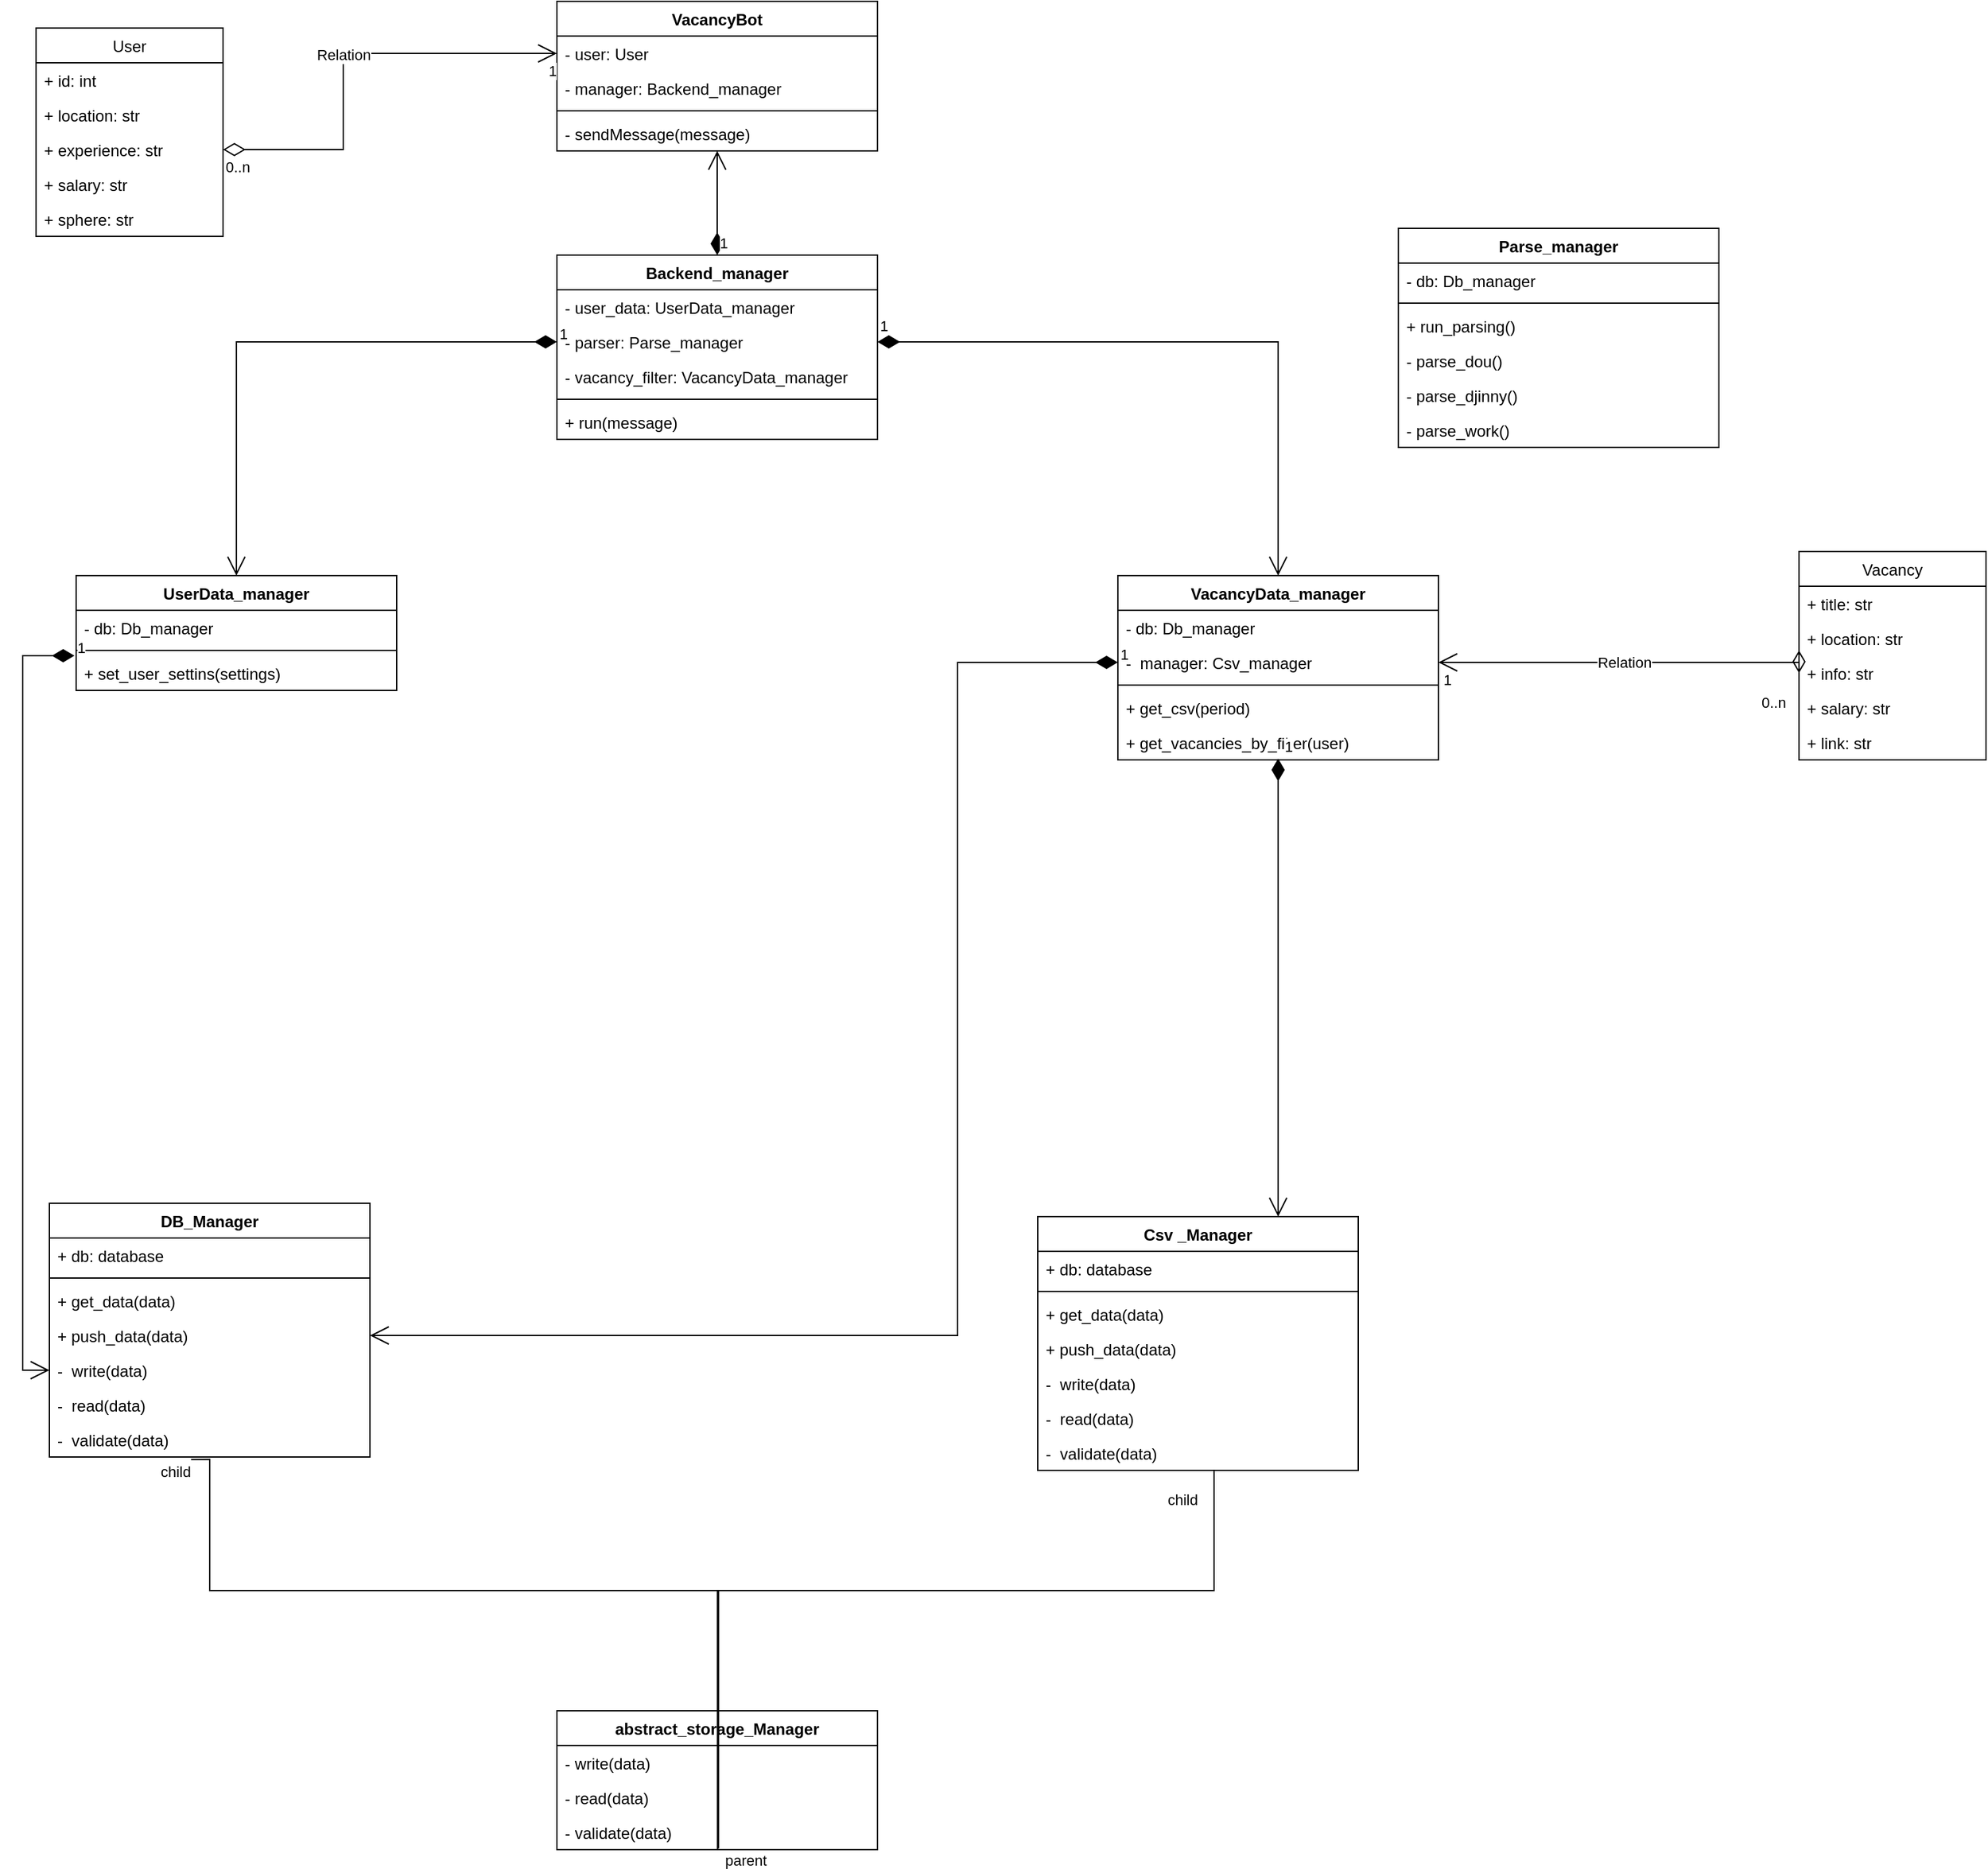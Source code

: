 <mxfile>
    <diagram id="bPilOv5FMMAtIvEvv-Nz" name="Page-1">
        <mxGraphModel dx="1569" dy="850" grid="1" gridSize="10" guides="1" tooltips="1" connect="1" arrows="1" fold="1" page="0" pageScale="1" pageWidth="850" pageHeight="1100" math="0" shadow="0">
            <root>
                <mxCell id="0"/>
                <mxCell id="1" parent="0"/>
                <mxCell id="SyYwVAlzLbMXU-emxfK7-1" value="Vacancy" style="swimlane;fontStyle=0;childLayout=stackLayout;horizontal=1;startSize=26;fillColor=none;horizontalStack=0;resizeParent=1;resizeParentMax=0;resizeLast=0;collapsible=1;marginBottom=0;" parent="1" vertex="1">
                    <mxGeometry x="1650" y="622" width="140" height="156" as="geometry"/>
                </mxCell>
                <mxCell id="SyYwVAlzLbMXU-emxfK7-2" value="+ title: str" style="text;strokeColor=none;fillColor=none;align=left;verticalAlign=top;spacingLeft=4;spacingRight=4;overflow=hidden;rotatable=0;points=[[0,0.5],[1,0.5]];portConstraint=eastwest;" parent="SyYwVAlzLbMXU-emxfK7-1" vertex="1">
                    <mxGeometry y="26" width="140" height="26" as="geometry"/>
                </mxCell>
                <mxCell id="SyYwVAlzLbMXU-emxfK7-3" value="+ location: str" style="text;strokeColor=none;fillColor=none;align=left;verticalAlign=top;spacingLeft=4;spacingRight=4;overflow=hidden;rotatable=0;points=[[0,0.5],[1,0.5]];portConstraint=eastwest;" parent="SyYwVAlzLbMXU-emxfK7-1" vertex="1">
                    <mxGeometry y="52" width="140" height="26" as="geometry"/>
                </mxCell>
                <mxCell id="SyYwVAlzLbMXU-emxfK7-4" value="+ info: str" style="text;strokeColor=none;fillColor=none;align=left;verticalAlign=top;spacingLeft=4;spacingRight=4;overflow=hidden;rotatable=0;points=[[0,0.5],[1,0.5]];portConstraint=eastwest;" parent="SyYwVAlzLbMXU-emxfK7-1" vertex="1">
                    <mxGeometry y="78" width="140" height="26" as="geometry"/>
                </mxCell>
                <mxCell id="SyYwVAlzLbMXU-emxfK7-5" value="+ salary: str" style="text;strokeColor=none;fillColor=none;align=left;verticalAlign=top;spacingLeft=4;spacingRight=4;overflow=hidden;rotatable=0;points=[[0,0.5],[1,0.5]];portConstraint=eastwest;" parent="SyYwVAlzLbMXU-emxfK7-1" vertex="1">
                    <mxGeometry y="104" width="140" height="26" as="geometry"/>
                </mxCell>
                <mxCell id="SyYwVAlzLbMXU-emxfK7-6" value="+ link: str" style="text;strokeColor=none;fillColor=none;align=left;verticalAlign=top;spacingLeft=4;spacingRight=4;overflow=hidden;rotatable=0;points=[[0,0.5],[1,0.5]];portConstraint=eastwest;" parent="SyYwVAlzLbMXU-emxfK7-1" vertex="1">
                    <mxGeometry y="130" width="140" height="26" as="geometry"/>
                </mxCell>
                <mxCell id="SyYwVAlzLbMXU-emxfK7-7" value="User" style="swimlane;fontStyle=0;childLayout=stackLayout;horizontal=1;startSize=26;fillColor=none;horizontalStack=0;resizeParent=1;resizeParentMax=0;resizeLast=0;collapsible=1;marginBottom=0;" parent="1" vertex="1">
                    <mxGeometry x="330" y="230" width="140" height="156" as="geometry"/>
                </mxCell>
                <mxCell id="SyYwVAlzLbMXU-emxfK7-8" value="+ id: int" style="text;strokeColor=none;fillColor=none;align=left;verticalAlign=top;spacingLeft=4;spacingRight=4;overflow=hidden;rotatable=0;points=[[0,0.5],[1,0.5]];portConstraint=eastwest;" parent="SyYwVAlzLbMXU-emxfK7-7" vertex="1">
                    <mxGeometry y="26" width="140" height="26" as="geometry"/>
                </mxCell>
                <mxCell id="SyYwVAlzLbMXU-emxfK7-9" value="+ location: str" style="text;strokeColor=none;fillColor=none;align=left;verticalAlign=top;spacingLeft=4;spacingRight=4;overflow=hidden;rotatable=0;points=[[0,0.5],[1,0.5]];portConstraint=eastwest;" parent="SyYwVAlzLbMXU-emxfK7-7" vertex="1">
                    <mxGeometry y="52" width="140" height="26" as="geometry"/>
                </mxCell>
                <mxCell id="SyYwVAlzLbMXU-emxfK7-10" value="+ experience: str" style="text;strokeColor=none;fillColor=none;align=left;verticalAlign=top;spacingLeft=4;spacingRight=4;overflow=hidden;rotatable=0;points=[[0,0.5],[1,0.5]];portConstraint=eastwest;" parent="SyYwVAlzLbMXU-emxfK7-7" vertex="1">
                    <mxGeometry y="78" width="140" height="26" as="geometry"/>
                </mxCell>
                <mxCell id="SyYwVAlzLbMXU-emxfK7-11" value="+ salary: str" style="text;strokeColor=none;fillColor=none;align=left;verticalAlign=top;spacingLeft=4;spacingRight=4;overflow=hidden;rotatable=0;points=[[0,0.5],[1,0.5]];portConstraint=eastwest;" parent="SyYwVAlzLbMXU-emxfK7-7" vertex="1">
                    <mxGeometry y="104" width="140" height="26" as="geometry"/>
                </mxCell>
                <mxCell id="SyYwVAlzLbMXU-emxfK7-12" value="+ sphere: str" style="text;strokeColor=none;fillColor=none;align=left;verticalAlign=top;spacingLeft=4;spacingRight=4;overflow=hidden;rotatable=0;points=[[0,0.5],[1,0.5]];portConstraint=eastwest;" parent="SyYwVAlzLbMXU-emxfK7-7" vertex="1">
                    <mxGeometry y="130" width="140" height="26" as="geometry"/>
                </mxCell>
                <mxCell id="SyYwVAlzLbMXU-emxfK7-14" value="VacancyBot" style="swimlane;fontStyle=1;align=center;verticalAlign=top;childLayout=stackLayout;horizontal=1;startSize=26;horizontalStack=0;resizeParent=1;resizeParentMax=0;resizeLast=0;collapsible=1;marginBottom=0;" parent="1" vertex="1">
                    <mxGeometry x="720" y="210" width="240" height="112" as="geometry"/>
                </mxCell>
                <mxCell id="SyYwVAlzLbMXU-emxfK7-15" value="- user: User" style="text;strokeColor=none;fillColor=none;align=left;verticalAlign=top;spacingLeft=4;spacingRight=4;overflow=hidden;rotatable=0;points=[[0,0.5],[1,0.5]];portConstraint=eastwest;" parent="SyYwVAlzLbMXU-emxfK7-14" vertex="1">
                    <mxGeometry y="26" width="240" height="26" as="geometry"/>
                </mxCell>
                <mxCell id="u1WX5PTqf68Dm8TgfRsY-1" value="- manager: Backend_manager" style="text;strokeColor=none;fillColor=none;align=left;verticalAlign=top;spacingLeft=4;spacingRight=4;overflow=hidden;rotatable=0;points=[[0,0.5],[1,0.5]];portConstraint=eastwest;" parent="SyYwVAlzLbMXU-emxfK7-14" vertex="1">
                    <mxGeometry y="52" width="240" height="26" as="geometry"/>
                </mxCell>
                <mxCell id="SyYwVAlzLbMXU-emxfK7-16" value="" style="line;strokeWidth=1;fillColor=none;align=left;verticalAlign=middle;spacingTop=-1;spacingLeft=3;spacingRight=3;rotatable=0;labelPosition=right;points=[];portConstraint=eastwest;" parent="SyYwVAlzLbMXU-emxfK7-14" vertex="1">
                    <mxGeometry y="78" width="240" height="8" as="geometry"/>
                </mxCell>
                <mxCell id="SyYwVAlzLbMXU-emxfK7-17" value="- sendMessage(message)" style="text;strokeColor=none;fillColor=none;align=left;verticalAlign=top;spacingLeft=4;spacingRight=4;overflow=hidden;rotatable=0;points=[[0,0.5],[1,0.5]];portConstraint=eastwest;" parent="SyYwVAlzLbMXU-emxfK7-14" vertex="1">
                    <mxGeometry y="86" width="240" height="26" as="geometry"/>
                </mxCell>
                <mxCell id="SyYwVAlzLbMXU-emxfK7-18" value="Backend_manager" style="swimlane;fontStyle=1;align=center;verticalAlign=top;childLayout=stackLayout;horizontal=1;startSize=26;horizontalStack=0;resizeParent=1;resizeParentMax=0;resizeLast=0;collapsible=1;marginBottom=0;" parent="1" vertex="1">
                    <mxGeometry x="720" y="400" width="240" height="138" as="geometry"/>
                </mxCell>
                <mxCell id="SyYwVAlzLbMXU-emxfK7-26" value="- user_data: UserData_manager&#10;" style="text;strokeColor=none;fillColor=none;align=left;verticalAlign=top;spacingLeft=4;spacingRight=4;overflow=hidden;rotatable=0;points=[[0,0.5],[1,0.5]];portConstraint=eastwest;" parent="SyYwVAlzLbMXU-emxfK7-18" vertex="1">
                    <mxGeometry y="26" width="240" height="26" as="geometry"/>
                </mxCell>
                <mxCell id="SyYwVAlzLbMXU-emxfK7-28" value="- parser: Parse_manager&#10;" style="text;strokeColor=none;fillColor=none;align=left;verticalAlign=top;spacingLeft=4;spacingRight=4;overflow=hidden;rotatable=0;points=[[0,0.5],[1,0.5]];portConstraint=eastwest;" parent="SyYwVAlzLbMXU-emxfK7-18" vertex="1">
                    <mxGeometry y="52" width="240" height="26" as="geometry"/>
                </mxCell>
                <mxCell id="SyYwVAlzLbMXU-emxfK7-27" value="- vacancy_filter: VacancyData_manager&#10;" style="text;strokeColor=none;fillColor=none;align=left;verticalAlign=top;spacingLeft=4;spacingRight=4;overflow=hidden;rotatable=0;points=[[0,0.5],[1,0.5]];portConstraint=eastwest;" parent="SyYwVAlzLbMXU-emxfK7-18" vertex="1">
                    <mxGeometry y="78" width="240" height="26" as="geometry"/>
                </mxCell>
                <mxCell id="SyYwVAlzLbMXU-emxfK7-20" value="" style="line;strokeWidth=1;fillColor=none;align=left;verticalAlign=middle;spacingTop=-1;spacingLeft=3;spacingRight=3;rotatable=0;labelPosition=right;points=[];portConstraint=eastwest;" parent="SyYwVAlzLbMXU-emxfK7-18" vertex="1">
                    <mxGeometry y="104" width="240" height="8" as="geometry"/>
                </mxCell>
                <mxCell id="SyYwVAlzLbMXU-emxfK7-21" value="+ run(message)" style="text;strokeColor=none;fillColor=none;align=left;verticalAlign=top;spacingLeft=4;spacingRight=4;overflow=hidden;rotatable=0;points=[[0,0.5],[1,0.5]];portConstraint=eastwest;" parent="SyYwVAlzLbMXU-emxfK7-18" vertex="1">
                    <mxGeometry y="112" width="240" height="26" as="geometry"/>
                </mxCell>
                <mxCell id="SyYwVAlzLbMXU-emxfK7-29" value="UserData_manager" style="swimlane;fontStyle=1;align=center;verticalAlign=top;childLayout=stackLayout;horizontal=1;startSize=26;horizontalStack=0;resizeParent=1;resizeParentMax=0;resizeLast=0;collapsible=1;marginBottom=0;" parent="1" vertex="1">
                    <mxGeometry x="360" y="640" width="240" height="86" as="geometry"/>
                </mxCell>
                <mxCell id="SyYwVAlzLbMXU-emxfK7-30" value="- db: Db_manager&#10;" style="text;strokeColor=none;fillColor=none;align=left;verticalAlign=top;spacingLeft=4;spacingRight=4;overflow=hidden;rotatable=0;points=[[0,0.5],[1,0.5]];portConstraint=eastwest;" parent="SyYwVAlzLbMXU-emxfK7-29" vertex="1">
                    <mxGeometry y="26" width="240" height="26" as="geometry"/>
                </mxCell>
                <mxCell id="SyYwVAlzLbMXU-emxfK7-34" value="" style="line;strokeWidth=1;fillColor=none;align=left;verticalAlign=middle;spacingTop=-1;spacingLeft=3;spacingRight=3;rotatable=0;labelPosition=right;points=[];portConstraint=eastwest;" parent="SyYwVAlzLbMXU-emxfK7-29" vertex="1">
                    <mxGeometry y="52" width="240" height="8" as="geometry"/>
                </mxCell>
                <mxCell id="SyYwVAlzLbMXU-emxfK7-35" value="+ set_user_settins(settings)" style="text;strokeColor=none;fillColor=none;align=left;verticalAlign=top;spacingLeft=4;spacingRight=4;overflow=hidden;rotatable=0;points=[[0,0.5],[1,0.5]];portConstraint=eastwest;" parent="SyYwVAlzLbMXU-emxfK7-29" vertex="1">
                    <mxGeometry y="60" width="240" height="26" as="geometry"/>
                </mxCell>
                <mxCell id="SyYwVAlzLbMXU-emxfK7-36" value="Parse_manager" style="swimlane;fontStyle=1;align=center;verticalAlign=top;childLayout=stackLayout;horizontal=1;startSize=26;horizontalStack=0;resizeParent=1;resizeParentMax=0;resizeLast=0;collapsible=1;marginBottom=0;" parent="1" vertex="1">
                    <mxGeometry x="1350" y="380" width="240" height="164" as="geometry"/>
                </mxCell>
                <mxCell id="SyYwVAlzLbMXU-emxfK7-92" value="- db: Db_manager&#10;" style="text;strokeColor=none;fillColor=none;align=left;verticalAlign=top;spacingLeft=4;spacingRight=4;overflow=hidden;rotatable=0;points=[[0,0.5],[1,0.5]];portConstraint=eastwest;" parent="SyYwVAlzLbMXU-emxfK7-36" vertex="1">
                    <mxGeometry y="26" width="240" height="26" as="geometry"/>
                </mxCell>
                <mxCell id="SyYwVAlzLbMXU-emxfK7-41" value="" style="line;strokeWidth=1;fillColor=none;align=left;verticalAlign=middle;spacingTop=-1;spacingLeft=3;spacingRight=3;rotatable=0;labelPosition=right;points=[];portConstraint=eastwest;" parent="SyYwVAlzLbMXU-emxfK7-36" vertex="1">
                    <mxGeometry y="52" width="240" height="8" as="geometry"/>
                </mxCell>
                <mxCell id="SyYwVAlzLbMXU-emxfK7-91" value="+ run_parsing()" style="text;strokeColor=none;fillColor=none;align=left;verticalAlign=top;spacingLeft=4;spacingRight=4;overflow=hidden;rotatable=0;points=[[0,0.5],[1,0.5]];portConstraint=eastwest;" parent="SyYwVAlzLbMXU-emxfK7-36" vertex="1">
                    <mxGeometry y="60" width="240" height="26" as="geometry"/>
                </mxCell>
                <mxCell id="SyYwVAlzLbMXU-emxfK7-42" value="- parse_dou()" style="text;strokeColor=none;fillColor=none;align=left;verticalAlign=top;spacingLeft=4;spacingRight=4;overflow=hidden;rotatable=0;points=[[0,0.5],[1,0.5]];portConstraint=eastwest;" parent="SyYwVAlzLbMXU-emxfK7-36" vertex="1">
                    <mxGeometry y="86" width="240" height="26" as="geometry"/>
                </mxCell>
                <mxCell id="SyYwVAlzLbMXU-emxfK7-83" value="- parse_djinny()" style="text;strokeColor=none;fillColor=none;align=left;verticalAlign=top;spacingLeft=4;spacingRight=4;overflow=hidden;rotatable=0;points=[[0,0.5],[1,0.5]];portConstraint=eastwest;" parent="SyYwVAlzLbMXU-emxfK7-36" vertex="1">
                    <mxGeometry y="112" width="240" height="26" as="geometry"/>
                </mxCell>
                <mxCell id="SyYwVAlzLbMXU-emxfK7-82" value="- parse_work()" style="text;strokeColor=none;fillColor=none;align=left;verticalAlign=top;spacingLeft=4;spacingRight=4;overflow=hidden;rotatable=0;points=[[0,0.5],[1,0.5]];portConstraint=eastwest;" parent="SyYwVAlzLbMXU-emxfK7-36" vertex="1">
                    <mxGeometry y="138" width="240" height="26" as="geometry"/>
                </mxCell>
                <mxCell id="SyYwVAlzLbMXU-emxfK7-50" value="VacancyData_manager" style="swimlane;fontStyle=1;align=center;verticalAlign=top;childLayout=stackLayout;horizontal=1;startSize=26;horizontalStack=0;resizeParent=1;resizeParentMax=0;resizeLast=0;collapsible=1;marginBottom=0;" parent="1" vertex="1">
                    <mxGeometry x="1140" y="640" width="240" height="138" as="geometry"/>
                </mxCell>
                <mxCell id="SyYwVAlzLbMXU-emxfK7-84" value="- db: Db_manager&#10;" style="text;strokeColor=none;fillColor=none;align=left;verticalAlign=top;spacingLeft=4;spacingRight=4;overflow=hidden;rotatable=0;points=[[0,0.5],[1,0.5]];portConstraint=eastwest;" parent="SyYwVAlzLbMXU-emxfK7-50" vertex="1">
                    <mxGeometry y="26" width="240" height="26" as="geometry"/>
                </mxCell>
                <mxCell id="SyYwVAlzLbMXU-emxfK7-86" value="-  manager: Csv_manager&#10;" style="text;strokeColor=none;fillColor=none;align=left;verticalAlign=top;spacingLeft=4;spacingRight=4;overflow=hidden;rotatable=0;points=[[0,0.5],[1,0.5]];portConstraint=eastwest;" parent="SyYwVAlzLbMXU-emxfK7-50" vertex="1">
                    <mxGeometry y="52" width="240" height="26" as="geometry"/>
                </mxCell>
                <mxCell id="SyYwVAlzLbMXU-emxfK7-55" value="" style="line;strokeWidth=1;fillColor=none;align=left;verticalAlign=middle;spacingTop=-1;spacingLeft=3;spacingRight=3;rotatable=0;labelPosition=right;points=[];portConstraint=eastwest;" parent="SyYwVAlzLbMXU-emxfK7-50" vertex="1">
                    <mxGeometry y="78" width="240" height="8" as="geometry"/>
                </mxCell>
                <mxCell id="SyYwVAlzLbMXU-emxfK7-56" value="+ get_csv(period)" style="text;strokeColor=none;fillColor=none;align=left;verticalAlign=top;spacingLeft=4;spacingRight=4;overflow=hidden;rotatable=0;points=[[0,0.5],[1,0.5]];portConstraint=eastwest;" parent="SyYwVAlzLbMXU-emxfK7-50" vertex="1">
                    <mxGeometry y="86" width="240" height="26" as="geometry"/>
                </mxCell>
                <mxCell id="SyYwVAlzLbMXU-emxfK7-85" value="+ get_vacancies_by_filter(user)" style="text;strokeColor=none;fillColor=none;align=left;verticalAlign=top;spacingLeft=4;spacingRight=4;overflow=hidden;rotatable=0;points=[[0,0.5],[1,0.5]];portConstraint=eastwest;" parent="SyYwVAlzLbMXU-emxfK7-50" vertex="1">
                    <mxGeometry y="112" width="240" height="26" as="geometry"/>
                </mxCell>
                <mxCell id="SyYwVAlzLbMXU-emxfK7-57" value="abstract_storage_Manager" style="swimlane;fontStyle=1;align=center;verticalAlign=top;childLayout=stackLayout;horizontal=1;startSize=26;horizontalStack=0;resizeParent=1;resizeParentMax=0;resizeLast=0;collapsible=1;marginBottom=0;" parent="1" vertex="1">
                    <mxGeometry x="720" y="1490" width="240" height="104" as="geometry"/>
                </mxCell>
                <mxCell id="SyYwVAlzLbMXU-emxfK7-63" value="- write(data)&#10;" style="text;strokeColor=none;fillColor=none;align=left;verticalAlign=top;spacingLeft=4;spacingRight=4;overflow=hidden;rotatable=0;points=[[0,0.5],[1,0.5]];portConstraint=eastwest;" parent="SyYwVAlzLbMXU-emxfK7-57" vertex="1">
                    <mxGeometry y="26" width="240" height="26" as="geometry"/>
                </mxCell>
                <mxCell id="SyYwVAlzLbMXU-emxfK7-65" value="- read(data)&#10;" style="text;strokeColor=none;fillColor=none;align=left;verticalAlign=top;spacingLeft=4;spacingRight=4;overflow=hidden;rotatable=0;points=[[0,0.5],[1,0.5]];portConstraint=eastwest;" parent="SyYwVAlzLbMXU-emxfK7-57" vertex="1">
                    <mxGeometry y="52" width="240" height="26" as="geometry"/>
                </mxCell>
                <mxCell id="SyYwVAlzLbMXU-emxfK7-64" value="- validate(data)&#10;" style="text;strokeColor=none;fillColor=none;align=left;verticalAlign=top;spacingLeft=4;spacingRight=4;overflow=hidden;rotatable=0;points=[[0,0.5],[1,0.5]];portConstraint=eastwest;" parent="SyYwVAlzLbMXU-emxfK7-57" vertex="1">
                    <mxGeometry y="78" width="240" height="26" as="geometry"/>
                </mxCell>
                <mxCell id="SyYwVAlzLbMXU-emxfK7-66" value="DB_Manager" style="swimlane;fontStyle=1;align=center;verticalAlign=top;childLayout=stackLayout;horizontal=1;startSize=26;horizontalStack=0;resizeParent=1;resizeParentMax=0;resizeLast=0;collapsible=1;marginBottom=0;" parent="1" vertex="1">
                    <mxGeometry x="340" y="1110" width="240" height="190" as="geometry"/>
                </mxCell>
                <mxCell id="SyYwVAlzLbMXU-emxfK7-67" value="+ db: database&#10;" style="text;strokeColor=none;fillColor=none;align=left;verticalAlign=top;spacingLeft=4;spacingRight=4;overflow=hidden;rotatable=0;points=[[0,0.5],[1,0.5]];portConstraint=eastwest;" parent="SyYwVAlzLbMXU-emxfK7-66" vertex="1">
                    <mxGeometry y="26" width="240" height="26" as="geometry"/>
                </mxCell>
                <mxCell id="SyYwVAlzLbMXU-emxfK7-68" value="" style="line;strokeWidth=1;fillColor=none;align=left;verticalAlign=middle;spacingTop=-1;spacingLeft=3;spacingRight=3;rotatable=0;labelPosition=right;points=[];portConstraint=eastwest;" parent="SyYwVAlzLbMXU-emxfK7-66" vertex="1">
                    <mxGeometry y="52" width="240" height="8" as="geometry"/>
                </mxCell>
                <mxCell id="SyYwVAlzLbMXU-emxfK7-72" value="+ get_data(data)&#10;" style="text;strokeColor=none;fillColor=none;align=left;verticalAlign=top;spacingLeft=4;spacingRight=4;overflow=hidden;rotatable=0;points=[[0,0.5],[1,0.5]];portConstraint=eastwest;" parent="SyYwVAlzLbMXU-emxfK7-66" vertex="1">
                    <mxGeometry y="60" width="240" height="26" as="geometry"/>
                </mxCell>
                <mxCell id="SyYwVAlzLbMXU-emxfK7-73" value="+ push_data(data)&#10;" style="text;strokeColor=none;fillColor=none;align=left;verticalAlign=top;spacingLeft=4;spacingRight=4;overflow=hidden;rotatable=0;points=[[0,0.5],[1,0.5]];portConstraint=eastwest;" parent="SyYwVAlzLbMXU-emxfK7-66" vertex="1">
                    <mxGeometry y="86" width="240" height="26" as="geometry"/>
                </mxCell>
                <mxCell id="SyYwVAlzLbMXU-emxfK7-69" value="-  write(data)&#10;" style="text;strokeColor=none;fillColor=none;align=left;verticalAlign=top;spacingLeft=4;spacingRight=4;overflow=hidden;rotatable=0;points=[[0,0.5],[1,0.5]];portConstraint=eastwest;" parent="SyYwVAlzLbMXU-emxfK7-66" vertex="1">
                    <mxGeometry y="112" width="240" height="26" as="geometry"/>
                </mxCell>
                <mxCell id="SyYwVAlzLbMXU-emxfK7-70" value="-  read(data)&#10;" style="text;strokeColor=none;fillColor=none;align=left;verticalAlign=top;spacingLeft=4;spacingRight=4;overflow=hidden;rotatable=0;points=[[0,0.5],[1,0.5]];portConstraint=eastwest;" parent="SyYwVAlzLbMXU-emxfK7-66" vertex="1">
                    <mxGeometry y="138" width="240" height="26" as="geometry"/>
                </mxCell>
                <mxCell id="SyYwVAlzLbMXU-emxfK7-71" value="-  validate(data)&#10;" style="text;strokeColor=none;fillColor=none;align=left;verticalAlign=top;spacingLeft=4;spacingRight=4;overflow=hidden;rotatable=0;points=[[0,0.5],[1,0.5]];portConstraint=eastwest;" parent="SyYwVAlzLbMXU-emxfK7-66" vertex="1">
                    <mxGeometry y="164" width="240" height="26" as="geometry"/>
                </mxCell>
                <mxCell id="SyYwVAlzLbMXU-emxfK7-74" value="Csv _Manager" style="swimlane;fontStyle=1;align=center;verticalAlign=top;childLayout=stackLayout;horizontal=1;startSize=26;horizontalStack=0;resizeParent=1;resizeParentMax=0;resizeLast=0;collapsible=1;marginBottom=0;" parent="1" vertex="1">
                    <mxGeometry x="1080" y="1120" width="240" height="190" as="geometry"/>
                </mxCell>
                <mxCell id="SyYwVAlzLbMXU-emxfK7-75" value="+ db: database&#10;" style="text;strokeColor=none;fillColor=none;align=left;verticalAlign=top;spacingLeft=4;spacingRight=4;overflow=hidden;rotatable=0;points=[[0,0.5],[1,0.5]];portConstraint=eastwest;" parent="SyYwVAlzLbMXU-emxfK7-74" vertex="1">
                    <mxGeometry y="26" width="240" height="26" as="geometry"/>
                </mxCell>
                <mxCell id="SyYwVAlzLbMXU-emxfK7-76" value="" style="line;strokeWidth=1;fillColor=none;align=left;verticalAlign=middle;spacingTop=-1;spacingLeft=3;spacingRight=3;rotatable=0;labelPosition=right;points=[];portConstraint=eastwest;" parent="SyYwVAlzLbMXU-emxfK7-74" vertex="1">
                    <mxGeometry y="52" width="240" height="8" as="geometry"/>
                </mxCell>
                <mxCell id="SyYwVAlzLbMXU-emxfK7-77" value="+ get_data(data)&#10;" style="text;strokeColor=none;fillColor=none;align=left;verticalAlign=top;spacingLeft=4;spacingRight=4;overflow=hidden;rotatable=0;points=[[0,0.5],[1,0.5]];portConstraint=eastwest;" parent="SyYwVAlzLbMXU-emxfK7-74" vertex="1">
                    <mxGeometry y="60" width="240" height="26" as="geometry"/>
                </mxCell>
                <mxCell id="SyYwVAlzLbMXU-emxfK7-78" value="+ push_data(data)&#10;" style="text;strokeColor=none;fillColor=none;align=left;verticalAlign=top;spacingLeft=4;spacingRight=4;overflow=hidden;rotatable=0;points=[[0,0.5],[1,0.5]];portConstraint=eastwest;" parent="SyYwVAlzLbMXU-emxfK7-74" vertex="1">
                    <mxGeometry y="86" width="240" height="26" as="geometry"/>
                </mxCell>
                <mxCell id="SyYwVAlzLbMXU-emxfK7-79" value="-  write(data)&#10;" style="text;strokeColor=none;fillColor=none;align=left;verticalAlign=top;spacingLeft=4;spacingRight=4;overflow=hidden;rotatable=0;points=[[0,0.5],[1,0.5]];portConstraint=eastwest;" parent="SyYwVAlzLbMXU-emxfK7-74" vertex="1">
                    <mxGeometry y="112" width="240" height="26" as="geometry"/>
                </mxCell>
                <mxCell id="SyYwVAlzLbMXU-emxfK7-80" value="-  read(data)&#10;" style="text;strokeColor=none;fillColor=none;align=left;verticalAlign=top;spacingLeft=4;spacingRight=4;overflow=hidden;rotatable=0;points=[[0,0.5],[1,0.5]];portConstraint=eastwest;" parent="SyYwVAlzLbMXU-emxfK7-74" vertex="1">
                    <mxGeometry y="138" width="240" height="26" as="geometry"/>
                </mxCell>
                <mxCell id="SyYwVAlzLbMXU-emxfK7-81" value="-  validate(data)&#10;" style="text;strokeColor=none;fillColor=none;align=left;verticalAlign=top;spacingLeft=4;spacingRight=4;overflow=hidden;rotatable=0;points=[[0,0.5],[1,0.5]];portConstraint=eastwest;" parent="SyYwVAlzLbMXU-emxfK7-74" vertex="1">
                    <mxGeometry y="164" width="240" height="26" as="geometry"/>
                </mxCell>
                <mxCell id="SyYwVAlzLbMXU-emxfK7-93" value="" style="endArrow=none;html=1;edgeStyle=orthogonalEdgeStyle;rounded=0;exitX=0.504;exitY=0.966;exitDx=0;exitDy=0;exitPerimeter=0;" parent="1" source="SyYwVAlzLbMXU-emxfK7-64" target="SyYwVAlzLbMXU-emxfK7-81" edge="1">
                    <mxGeometry relative="1" as="geometry">
                        <mxPoint x="760" y="570" as="sourcePoint"/>
                        <mxPoint x="920" y="570" as="targetPoint"/>
                        <Array as="points">
                            <mxPoint x="841" y="1400"/>
                            <mxPoint x="1212" y="1400"/>
                        </Array>
                    </mxGeometry>
                </mxCell>
                <mxCell id="SyYwVAlzLbMXU-emxfK7-94" value="parent" style="edgeLabel;resizable=0;html=1;align=left;verticalAlign=bottom;" parent="SyYwVAlzLbMXU-emxfK7-93" connectable="0" vertex="1">
                    <mxGeometry x="-1" relative="1" as="geometry">
                        <mxPoint x="3" y="17" as="offset"/>
                    </mxGeometry>
                </mxCell>
                <mxCell id="SyYwVAlzLbMXU-emxfK7-95" value="child" style="edgeLabel;resizable=0;html=1;align=right;verticalAlign=bottom;" parent="SyYwVAlzLbMXU-emxfK7-93" connectable="0" vertex="1">
                    <mxGeometry x="1" relative="1" as="geometry">
                        <mxPoint x="-12" y="30" as="offset"/>
                    </mxGeometry>
                </mxCell>
                <mxCell id="SyYwVAlzLbMXU-emxfK7-96" value="" style="endArrow=none;html=1;edgeStyle=orthogonalEdgeStyle;rounded=0;entryX=0.442;entryY=1.071;entryDx=0;entryDy=0;exitX=0.501;exitY=1.011;exitDx=0;exitDy=0;exitPerimeter=0;entryPerimeter=0;" parent="1" source="SyYwVAlzLbMXU-emxfK7-64" target="SyYwVAlzLbMXU-emxfK7-71" edge="1">
                    <mxGeometry relative="1" as="geometry">
                        <mxPoint x="860" y="1036" as="sourcePoint"/>
                        <mxPoint x="1221.76" y="1131.52" as="targetPoint"/>
                        <Array as="points">
                            <mxPoint x="840" y="1400"/>
                            <mxPoint x="460" y="1400"/>
                            <mxPoint x="460" y="1302"/>
                        </Array>
                    </mxGeometry>
                </mxCell>
                <mxCell id="SyYwVAlzLbMXU-emxfK7-98" value="child" style="edgeLabel;resizable=0;html=1;align=right;verticalAlign=bottom;" parent="SyYwVAlzLbMXU-emxfK7-96" connectable="0" vertex="1">
                    <mxGeometry x="1" relative="1" as="geometry">
                        <mxPoint y="18" as="offset"/>
                    </mxGeometry>
                </mxCell>
                <mxCell id="SyYwVAlzLbMXU-emxfK7-101" value="1" style="endArrow=open;html=1;endSize=12;startArrow=diamondThin;startSize=14;startFill=1;edgeStyle=orthogonalEdgeStyle;align=left;verticalAlign=bottom;rounded=0;entryX=0.5;entryY=0;entryDx=0;entryDy=0;exitX=1;exitY=0.5;exitDx=0;exitDy=0;" parent="1" source="SyYwVAlzLbMXU-emxfK7-28" target="SyYwVAlzLbMXU-emxfK7-50" edge="1">
                    <mxGeometry x="-1" y="3" relative="1" as="geometry">
                        <mxPoint x="760" y="590" as="sourcePoint"/>
                        <mxPoint x="1068" y="650.0" as="targetPoint"/>
                        <Array as="points">
                            <mxPoint x="1260" y="465"/>
                        </Array>
                    </mxGeometry>
                </mxCell>
                <mxCell id="SyYwVAlzLbMXU-emxfK7-102" value="1" style="endArrow=open;html=1;endSize=12;startArrow=diamondThin;startSize=14;startFill=1;edgeStyle=orthogonalEdgeStyle;align=left;verticalAlign=bottom;rounded=0;entryX=0.5;entryY=0;entryDx=0;entryDy=0;exitX=0;exitY=0.5;exitDx=0;exitDy=0;" parent="1" source="SyYwVAlzLbMXU-emxfK7-28" target="SyYwVAlzLbMXU-emxfK7-29" edge="1">
                    <mxGeometry x="-1" y="3" relative="1" as="geometry">
                        <mxPoint x="420.0" y="509.996" as="sourcePoint"/>
                        <mxPoint x="733.04" y="585.19" as="targetPoint"/>
                        <Array as="points">
                            <mxPoint x="480" y="465"/>
                        </Array>
                    </mxGeometry>
                </mxCell>
                <mxCell id="SyYwVAlzLbMXU-emxfK7-103" value="1" style="endArrow=open;html=1;endSize=12;startArrow=diamondThin;startSize=14;startFill=1;edgeStyle=orthogonalEdgeStyle;align=left;verticalAlign=bottom;rounded=0;exitX=0.5;exitY=0.962;exitDx=0;exitDy=0;exitPerimeter=0;" parent="1" source="SyYwVAlzLbMXU-emxfK7-85" edge="1">
                    <mxGeometry x="-1" y="3" relative="1" as="geometry">
                        <mxPoint x="890" y="819.996" as="sourcePoint"/>
                        <mxPoint x="1260" y="1120" as="targetPoint"/>
                        <Array as="points">
                            <mxPoint x="1260" y="940"/>
                            <mxPoint x="1260" y="940"/>
                        </Array>
                    </mxGeometry>
                </mxCell>
                <mxCell id="SyYwVAlzLbMXU-emxfK7-104" value="1" style="endArrow=open;html=1;endSize=12;startArrow=diamondThin;startSize=14;startFill=1;edgeStyle=orthogonalEdgeStyle;align=left;verticalAlign=bottom;rounded=0;entryX=1;entryY=0.5;entryDx=0;entryDy=0;exitX=0;exitY=0.5;exitDx=0;exitDy=0;" parent="1" source="SyYwVAlzLbMXU-emxfK7-86" target="SyYwVAlzLbMXU-emxfK7-73" edge="1">
                    <mxGeometry x="-1" y="3" relative="1" as="geometry">
                        <mxPoint x="1100" y="778.002" as="sourcePoint"/>
                        <mxPoint x="1080" y="1120.99" as="targetPoint"/>
                        <Array as="points">
                            <mxPoint x="1020" y="705"/>
                            <mxPoint x="1020" y="1209"/>
                        </Array>
                    </mxGeometry>
                </mxCell>
                <mxCell id="SyYwVAlzLbMXU-emxfK7-105" value="Relation" style="endArrow=open;html=1;endSize=12;startArrow=diamondThin;startSize=14;startFill=0;edgeStyle=orthogonalEdgeStyle;rounded=0;entryX=0;entryY=0.5;entryDx=0;entryDy=0;exitX=1;exitY=0.5;exitDx=0;exitDy=0;" parent="1" source="SyYwVAlzLbMXU-emxfK7-10" target="SyYwVAlzLbMXU-emxfK7-15" edge="1">
                    <mxGeometry relative="1" as="geometry">
                        <mxPoint x="590" y="330" as="sourcePoint"/>
                        <mxPoint x="750" y="330" as="targetPoint"/>
                        <Array as="points">
                            <mxPoint x="560" y="321"/>
                            <mxPoint x="560" y="249"/>
                        </Array>
                    </mxGeometry>
                </mxCell>
                <mxCell id="SyYwVAlzLbMXU-emxfK7-106" value="0..n" style="edgeLabel;resizable=0;html=1;align=left;verticalAlign=top;" parent="SyYwVAlzLbMXU-emxfK7-105" connectable="0" vertex="1">
                    <mxGeometry x="-1" relative="1" as="geometry"/>
                </mxCell>
                <mxCell id="SyYwVAlzLbMXU-emxfK7-107" value="1" style="edgeLabel;resizable=0;html=1;align=right;verticalAlign=top;" parent="SyYwVAlzLbMXU-emxfK7-105" connectable="0" vertex="1">
                    <mxGeometry x="1" relative="1" as="geometry"/>
                </mxCell>
                <mxCell id="SyYwVAlzLbMXU-emxfK7-109" value="Relation" style="endArrow=open;html=1;endSize=12;startArrow=diamondThin;startSize=14;startFill=0;edgeStyle=orthogonalEdgeStyle;rounded=0;entryX=1;entryY=0.5;entryDx=0;entryDy=0;exitX=0;exitY=0.5;exitDx=0;exitDy=0;" parent="1" source="SyYwVAlzLbMXU-emxfK7-4" target="SyYwVAlzLbMXU-emxfK7-86" edge="1">
                    <mxGeometry relative="1" as="geometry">
                        <mxPoint x="1460" y="602" as="sourcePoint"/>
                        <mxPoint x="1695" y="550.0" as="targetPoint"/>
                        <Array as="points">
                            <mxPoint x="1650" y="705"/>
                        </Array>
                    </mxGeometry>
                </mxCell>
                <mxCell id="SyYwVAlzLbMXU-emxfK7-110" value="0..n" style="edgeLabel;resizable=0;html=1;align=left;verticalAlign=top;" parent="SyYwVAlzLbMXU-emxfK7-109" connectable="0" vertex="1">
                    <mxGeometry x="-1" relative="1" as="geometry">
                        <mxPoint x="-30" y="9" as="offset"/>
                    </mxGeometry>
                </mxCell>
                <mxCell id="SyYwVAlzLbMXU-emxfK7-111" value="1" style="edgeLabel;resizable=0;html=1;align=right;verticalAlign=top;" parent="SyYwVAlzLbMXU-emxfK7-109" connectable="0" vertex="1">
                    <mxGeometry x="1" relative="1" as="geometry">
                        <mxPoint x="10" as="offset"/>
                    </mxGeometry>
                </mxCell>
                <mxCell id="KOfWtAJ9OfvLRt2UFa3i-1" value="1" style="endArrow=open;html=1;endSize=12;startArrow=diamondThin;startSize=14;startFill=1;edgeStyle=orthogonalEdgeStyle;align=left;verticalAlign=bottom;rounded=0;exitX=-0.005;exitY=0;exitDx=0;exitDy=0;exitPerimeter=0;entryX=0;entryY=0.5;entryDx=0;entryDy=0;" parent="1" source="SyYwVAlzLbMXU-emxfK7-35" target="SyYwVAlzLbMXU-emxfK7-69" edge="1">
                    <mxGeometry x="-1" y="3" relative="1" as="geometry">
                        <mxPoint x="960" y="670" as="sourcePoint"/>
                        <mxPoint x="1120" y="670" as="targetPoint"/>
                        <Array as="points">
                            <mxPoint x="320" y="700"/>
                            <mxPoint x="320" y="1235"/>
                        </Array>
                    </mxGeometry>
                </mxCell>
                <mxCell id="u1WX5PTqf68Dm8TgfRsY-2" value="1" style="endArrow=open;html=1;endSize=12;startArrow=diamondThin;startSize=14;startFill=1;edgeStyle=orthogonalEdgeStyle;align=left;verticalAlign=bottom;rounded=0;exitX=0.5;exitY=0;exitDx=0;exitDy=0;" parent="1" source="SyYwVAlzLbMXU-emxfK7-18" target="SyYwVAlzLbMXU-emxfK7-17" edge="1">
                    <mxGeometry x="-1" relative="1" as="geometry">
                        <mxPoint x="1080" y="340" as="sourcePoint"/>
                        <mxPoint x="1121" y="440" as="targetPoint"/>
                        <Array as="points">
                            <mxPoint x="840" y="400"/>
                            <mxPoint x="840" y="400"/>
                        </Array>
                        <mxPoint as="offset"/>
                    </mxGeometry>
                </mxCell>
            </root>
        </mxGraphModel>
    </diagram>
</mxfile>